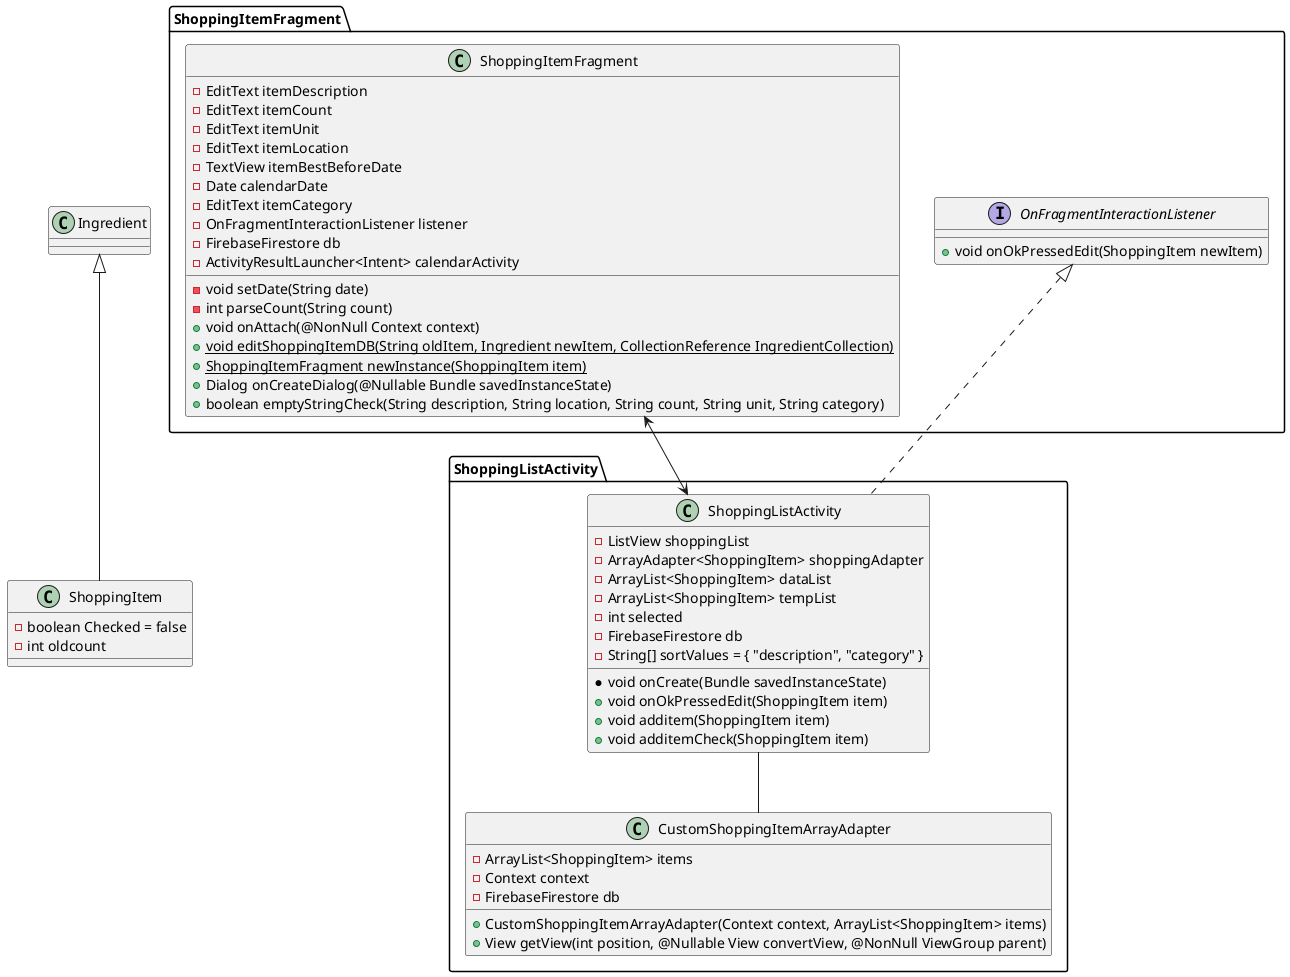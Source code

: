 @startuml
'https://plantuml.com/class-diagram

class ShoppingItem extends Ingredient
{
    -boolean Checked = false
    -int oldcount
}
class ShoppingListActivity.CustomShoppingItemArrayAdapter
{
    -ArrayList<ShoppingItem> items
    -Context context
    -FirebaseFirestore db

    +CustomShoppingItemArrayAdapter(Context context, ArrayList<ShoppingItem> items)
    +View getView(int position, @Nullable View convertView, @NonNull ViewGroup parent)
}

class ShoppingListActivity.ShoppingListActivity implements ShoppingItemFragment.OnFragmentInteractionListener
{
        -ListView shoppingList
        -ArrayAdapter<ShoppingItem> shoppingAdapter
        -ArrayList<ShoppingItem> dataList
        -ArrayList<ShoppingItem> tempList
        -int selected
        -FirebaseFirestore db
        -String[] sortValues = { "description", "category" }

        *void onCreate(Bundle savedInstanceState)
        +void onOkPressedEdit(ShoppingItem item)
        +void additem(ShoppingItem item)
        +void additemCheck(ShoppingItem item)
}

interface ShoppingItemFragment.OnFragmentInteractionListener
{
    +void onOkPressedEdit(ShoppingItem newItem)
}

class ShoppingItemFragment.ShoppingItemFragment
{
    -EditText itemDescription
    -EditText itemCount
    -EditText itemUnit
    -EditText itemLocation
    -TextView itemBestBeforeDate
    -Date calendarDate
    -EditText itemCategory
    -OnFragmentInteractionListener listener
    -FirebaseFirestore db
    -ActivityResultLauncher<Intent> calendarActivity

    -void setDate(String date)
    -int parseCount(String count)
    +void onAttach(@NonNull Context context)
    +{static}void editShoppingItemDB(String oldItem, Ingredient newItem, CollectionReference IngredientCollection)
    +{static} ShoppingItemFragment newInstance(ShoppingItem item)
    +Dialog onCreateDialog(@Nullable Bundle savedInstanceState)
    +boolean emptyStringCheck(String description, String location, String count, String unit, String category)

}

ShoppingListActivity.ShoppingListActivity -- ShoppingListActivity.CustomShoppingItemArrayAdapter
ShoppingItemFragment.ShoppingItemFragment <--> ShoppingListActivity.ShoppingListActivity

@enduml